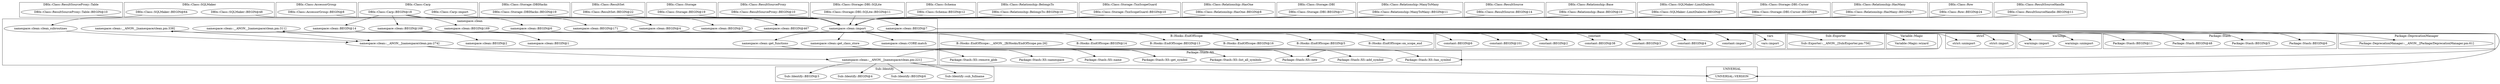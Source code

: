 digraph {
graph [overlap=false]
subgraph cluster_DBIx_Class_ResultSourceProxy_Table {
	label="DBIx::Class::ResultSourceProxy::Table";
	"DBIx::Class::ResultSourceProxy::Table::BEGIN@10";
}
subgraph cluster_DBIx_Class_SQLMaker {
	label="DBIx::Class::SQLMaker";
	"DBIx::Class::SQLMaker::BEGIN@48";
	"DBIx::Class::SQLMaker::BEGIN@64";
}
subgraph cluster_Sub_Exporter {
	label="Sub::Exporter";
	"Sub::Exporter::__ANON__[Sub/Exporter.pm:756]";
}
subgraph cluster_warnings {
	label="warnings";
	"warnings::unimport";
	"warnings::import";
}
subgraph cluster_DBIx_Class_AccessorGroup {
	label="DBIx::Class::AccessorGroup";
	"DBIx::Class::AccessorGroup::BEGIN@8";
}
subgraph cluster_vars {
	label="vars";
	"vars::import";
}
subgraph cluster_Sub_Identify {
	label="Sub::Identify";
	"Sub::Identify::BEGIN@3";
	"Sub::Identify::sub_fullname";
	"Sub::Identify::BEGIN@6";
	"Sub::Identify::BEGIN@4";
}
subgraph cluster_strict {
	label="strict";
	"strict::import";
	"strict::unimport";
}
subgraph cluster_Variable_Magic {
	label="Variable::Magic";
	"Variable::Magic::wizard";
}
subgraph cluster_DBIx_Class_Carp {
	label="DBIx::Class::Carp";
	"DBIx::Class::Carp::import";
	"DBIx::Class::Carp::BEGIN@18";
}
subgraph cluster_DBIx_Class_Storage_DBIHacks {
	label="DBIx::Class::Storage::DBIHacks";
	"DBIx::Class::Storage::DBIHacks::BEGIN@19";
}
subgraph cluster_Package_Stash_XS {
	label="Package::Stash::XS";
	"Package::Stash::XS::new";
	"Package::Stash::XS::get_symbol";
	"Package::Stash::XS::has_symbol";
	"Package::Stash::XS::list_all_symbols";
	"Package::Stash::XS::add_symbol";
	"Package::Stash::XS::name";
	"Package::Stash::XS::remove_glob";
	"Package::Stash::XS::namespace";
}
subgraph cluster_DBIx_Class_ResultSet {
	label="DBIx::Class::ResultSet";
	"DBIx::Class::ResultSet::BEGIN@22";
}
subgraph cluster_DBIx_Class_Storage {
	label="DBIx::Class::Storage";
	"DBIx::Class::Storage::BEGIN@19";
}
subgraph cluster_Package_Stash {
	label="Package::Stash";
	"Package::Stash::BEGIN@48";
	"Package::Stash::BEGIN@11";
	"Package::Stash::BEGIN@6";
	"Package::Stash::BEGIN@5";
}
subgraph cluster_DBIx_Class_ResultSourceProxy {
	label="DBIx::Class::ResultSourceProxy";
	"DBIx::Class::ResultSourceProxy::BEGIN@10";
}
subgraph cluster_constant {
	label="constant";
	"constant::import";
	"constant::BEGIN@4";
	"constant::BEGIN@3";
	"constant::BEGIN@38";
	"constant::BEGIN@2";
	"constant::BEGIN@101";
	"constant::BEGIN@6";
}
subgraph cluster_B_Hooks_EndOfScope {
	label="B::Hooks::EndOfScope";
	"B::Hooks::EndOfScope::BEGIN@16";
	"B::Hooks::EndOfScope::__ANON__[B/Hooks/EndOfScope.pm:26]";
	"B::Hooks::EndOfScope::BEGIN@13";
	"B::Hooks::EndOfScope::BEGIN@14";
	"B::Hooks::EndOfScope::BEGIN@5";
	"B::Hooks::EndOfScope::on_scope_end";
}
subgraph cluster_DBIx_Class_Storage_DBI_SQLite {
	label="DBIx::Class::Storage::DBI::SQLite";
	"DBIx::Class::Storage::DBI::SQLite::BEGIN@11";
}
subgraph cluster_DBIx_Class_Schema {
	label="DBIx::Class::Schema";
	"DBIx::Class::Schema::BEGIN@12";
}
subgraph cluster_DBIx_Class_Relationship_BelongsTo {
	label="DBIx::Class::Relationship::BelongsTo";
	"DBIx::Class::Relationship::BelongsTo::BEGIN@10";
}
subgraph cluster_DBIx_Class_Storage_TxnScopeGuard {
	label="DBIx::Class::Storage::TxnScopeGuard";
	"DBIx::Class::Storage::TxnScopeGuard::BEGIN@10";
}
subgraph cluster_DBIx_Class_Relationship_HasOne {
	label="DBIx::Class::Relationship::HasOne";
	"DBIx::Class::Relationship::HasOne::BEGIN@8";
}
subgraph cluster_DBIx_Class_Storage_DBI {
	label="DBIx::Class::Storage::DBI";
	"DBIx::Class::Storage::DBI::BEGIN@17";
}
subgraph cluster_Package_DeprecationManager {
	label="Package::DeprecationManager";
	"Package::DeprecationManager::__ANON__[Package/DeprecationManager.pm:61]";
}
subgraph cluster_UNIVERSAL {
	label="UNIVERSAL";
	"UNIVERSAL::VERSION";
}
subgraph cluster_DBIx_Class_Relationship_ManyToMany {
	label="DBIx::Class::Relationship::ManyToMany";
	"DBIx::Class::Relationship::ManyToMany::BEGIN@11";
}
subgraph cluster_DBIx_Class_ResultSource {
	label="DBIx::Class::ResultSource";
	"DBIx::Class::ResultSource::BEGIN@14";
}
subgraph cluster_DBIx_Class_Relationship_Base {
	label="DBIx::Class::Relationship::Base";
	"DBIx::Class::Relationship::Base::BEGIN@10";
}
subgraph cluster_DBIx_Class_SQLMaker_LimitDialects {
	label="DBIx::Class::SQLMaker::LimitDialects";
	"DBIx::Class::SQLMaker::LimitDialects::BEGIN@7";
}
subgraph cluster_DBIx_Class_Storage_DBI_Cursor {
	label="DBIx::Class::Storage::DBI::Cursor";
	"DBIx::Class::Storage::DBI::Cursor::BEGIN@9";
}
subgraph cluster_DBIx_Class_Relationship_HasMany {
	label="DBIx::Class::Relationship::HasMany";
	"DBIx::Class::Relationship::HasMany::BEGIN@7";
}
subgraph cluster_namespace_clean {
	label="namespace::clean";
	"namespace::clean::BEGIN@168";
	"namespace::clean::BEGIN@6";
	"namespace::clean::BEGIN@14";
	"namespace::clean::BEGIN@4";
	"namespace::clean::get_functions";
	"namespace::clean::BEGIN@467";
	"namespace::clean::__ANON__[namespace/clean.pm:338]";
	"namespace::clean::BEGIN@7";
	"namespace::clean::BEGIN@1";
	"namespace::clean::__ANON__[namespace/clean.pm:221]";
	"namespace::clean::BEGIN@171";
	"namespace::clean::BEGIN@2";
	"namespace::clean::BEGIN@3";
	"namespace::clean::clean_subroutines";
	"namespace::clean::get_class_store";
	"namespace::clean::BEGIN@169";
	"namespace::clean::import";
	"namespace::clean::CORE:match";
	"namespace::clean::__ANON__[namespace/clean.pm:311]";
	"namespace::clean::__ANON__[namespace/clean.pm:274]";
}
subgraph cluster_DBIx_Class_Row {
	label="DBIx::Class::Row";
	"DBIx::Class::Row::BEGIN@24";
}
subgraph cluster_DBIx_Class_ResultSourceHandle {
	label="DBIx::Class::ResultSourceHandle";
	"DBIx::Class::ResultSourceHandle::BEGIN@11";
}
"DBIx::Class::Carp::BEGIN@18" -> "namespace::clean::BEGIN@467";
"namespace::clean::BEGIN@14" -> "namespace::clean::BEGIN@2";
"namespace::clean::__ANON__[namespace/clean.pm:221]" -> "Sub::Identify::sub_fullname";
"namespace::clean::BEGIN@467" -> "warnings::unimport";
"namespace::clean::BEGIN@7" -> "Package::Stash::BEGIN@5";
"namespace::clean::__ANON__[namespace/clean.pm:221]" -> "Sub::Identify::BEGIN@6";
"DBIx::Class::Carp::BEGIN@18" -> "namespace::clean::BEGIN@4";
"DBIx::Class::Carp::BEGIN@18" -> "namespace::clean::BEGIN@7";
"namespace::clean::__ANON__[namespace/clean.pm:274]" -> "Package::Stash::XS::remove_glob";
"namespace::clean::BEGIN@14" -> "Variable::Magic::wizard";
"DBIx::Class::SQLMaker::BEGIN@64" -> "namespace::clean::clean_subroutines";
"namespace::clean::import" -> "namespace::clean::get_class_store";
"namespace::clean::import" -> "B::Hooks::EndOfScope::on_scope_end";
"namespace::clean::import" -> "namespace::clean::CORE:match";
"namespace::clean::BEGIN@168" -> "constant::BEGIN@38";
"namespace::clean::__ANON__[namespace/clean.pm:274]" -> "Package::Stash::XS::namespace";
"DBIx::Class::Carp::BEGIN@18" -> "namespace::clean::BEGIN@3";
"namespace::clean::import" -> "Package::Stash::XS::has_symbol";
"namespace::clean::get_class_store" -> "Package::Stash::XS::has_symbol";
"DBIx::Class::Carp::BEGIN@18" -> "namespace::clean::BEGIN@169";
"namespace::clean::BEGIN@7" -> "Package::DeprecationManager::__ANON__[Package/DeprecationManager.pm:61]";
"namespace::clean::BEGIN@14" -> "B::Hooks::EndOfScope::BEGIN@13";
"namespace::clean::__ANON__[namespace/clean.pm:221]" -> "Sub::Identify::BEGIN@3";
"namespace::clean::__ANON__[namespace/clean.pm:221]" -> "Package::Stash::XS::name";
"namespace::clean::__ANON__[namespace/clean.pm:274]" -> "namespace::clean::__ANON__[namespace/clean.pm:221]";
"DBIx::Class::Carp::BEGIN@18" -> "namespace::clean::BEGIN@171";
"namespace::clean::get_class_store" -> "Package::Stash::XS::get_symbol";
"namespace::clean::__ANON__[namespace/clean.pm:274]" -> "Package::Stash::XS::get_symbol";
"namespace::clean::get_functions" -> "Package::Stash::XS::get_symbol";
"namespace::clean::get_functions" -> "Package::Stash::XS::list_all_symbols";
"namespace::clean::BEGIN@7" -> "Package::Stash::BEGIN@48";
"namespace::clean::BEGIN@168" -> "constant::BEGIN@101";
"DBIx::Class::Carp::BEGIN@18" -> "namespace::clean::BEGIN@14";
"DBIx::Class::Carp::BEGIN@18" -> "namespace::clean::BEGIN@6";
"namespace::clean::get_class_store" -> "Package::Stash::XS::add_symbol";
"namespace::clean::BEGIN@168" -> "constant::BEGIN@2";
"namespace::clean::BEGIN@168" -> "constant::BEGIN@4";
"namespace::clean::BEGIN@168" -> "constant::BEGIN@6";
"namespace::clean::BEGIN@168" -> "constant::import";
"namespace::clean::BEGIN@169" -> "constant::import";
"namespace::clean::BEGIN@171" -> "strict::unimport";
"namespace::clean::BEGIN@14" -> "namespace::clean::BEGIN@1";
"namespace::clean::BEGIN@14" -> "Sub::Exporter::__ANON__[Sub/Exporter.pm:756]";
"namespace::clean::BEGIN@3" -> "warnings::import";
"namespace::clean::BEGIN@7" -> "Package::Stash::BEGIN@6";
"B::Hooks::EndOfScope::__ANON__[B/Hooks/EndOfScope.pm:26]" -> "namespace::clean::__ANON__[namespace/clean.pm:338]";
"namespace::clean::BEGIN@7" -> "Package::Stash::BEGIN@11";
"namespace::clean::BEGIN@6" -> "vars::import";
"namespace::clean::clean_subroutines" -> "namespace::clean::__ANON__[namespace/clean.pm:274]";
"namespace::clean::__ANON__[namespace/clean.pm:311]" -> "namespace::clean::__ANON__[namespace/clean.pm:274]";
"namespace::clean::__ANON__[namespace/clean.pm:338]" -> "namespace::clean::__ANON__[namespace/clean.pm:274]";
"namespace::clean::BEGIN@14" -> "B::Hooks::EndOfScope::BEGIN@16";
"DBIx::Class::Carp::BEGIN@18" -> "namespace::clean::BEGIN@168";
"namespace::clean::BEGIN@168" -> "constant::BEGIN@3";
"namespace::clean::import" -> "namespace::clean::get_functions";
"namespace::clean::BEGIN@14" -> "B::Hooks::EndOfScope::BEGIN@5";
"namespace::clean::BEGIN@14" -> "B::Hooks::EndOfScope::BEGIN@14";
"namespace::clean::import" -> "Package::Stash::XS::new";
"namespace::clean::get_class_store" -> "Package::Stash::XS::new";
"namespace::clean::get_functions" -> "Package::Stash::XS::new";
"namespace::clean::__ANON__[namespace/clean.pm:274]" -> "Package::Stash::XS::new";
"DBIx::Class::SQLMaker::BEGIN@48" -> "namespace::clean::import";
"DBIx::Class::Relationship::BelongsTo::BEGIN@10" -> "namespace::clean::import";
"DBIx::Class::AccessorGroup::BEGIN@8" -> "namespace::clean::import";
"DBIx::Class::ResultSet::BEGIN@22" -> "namespace::clean::import";
"DBIx::Class::Storage::DBI::Cursor::BEGIN@9" -> "namespace::clean::import";
"DBIx::Class::Storage::DBIHacks::BEGIN@19" -> "namespace::clean::import";
"DBIx::Class::Relationship::ManyToMany::BEGIN@11" -> "namespace::clean::import";
"DBIx::Class::ResultSourceHandle::BEGIN@11" -> "namespace::clean::import";
"DBIx::Class::Storage::DBI::BEGIN@17" -> "namespace::clean::import";
"DBIx::Class::Relationship::HasOne::BEGIN@8" -> "namespace::clean::import";
"DBIx::Class::ResultSourceProxy::Table::BEGIN@10" -> "namespace::clean::import";
"DBIx::Class::Relationship::HasMany::BEGIN@7" -> "namespace::clean::import";
"DBIx::Class::ResultSourceProxy::BEGIN@10" -> "namespace::clean::import";
"DBIx::Class::ResultSource::BEGIN@14" -> "namespace::clean::import";
"DBIx::Class::SQLMaker::LimitDialects::BEGIN@7" -> "namespace::clean::import";
"DBIx::Class::Schema::BEGIN@12" -> "namespace::clean::import";
"DBIx::Class::Row::BEGIN@24" -> "namespace::clean::import";
"DBIx::Class::Carp::import" -> "namespace::clean::import";
"DBIx::Class::Storage::DBI::SQLite::BEGIN@11" -> "namespace::clean::import";
"DBIx::Class::Relationship::Base::BEGIN@10" -> "namespace::clean::import";
"DBIx::Class::Storage::BEGIN@19" -> "namespace::clean::import";
"DBIx::Class::Storage::TxnScopeGuard::BEGIN@10" -> "namespace::clean::import";
"B::Hooks::EndOfScope::__ANON__[B/Hooks/EndOfScope.pm:26]" -> "namespace::clean::__ANON__[namespace/clean.pm:311]";
"namespace::clean::BEGIN@14" -> "UNIVERSAL::VERSION";
"namespace::clean::__ANON__[namespace/clean.pm:221]" -> "UNIVERSAL::VERSION";
"namespace::clean::BEGIN@4" -> "strict::import";
"namespace::clean::__ANON__[namespace/clean.pm:221]" -> "Sub::Identify::BEGIN@4";
}

